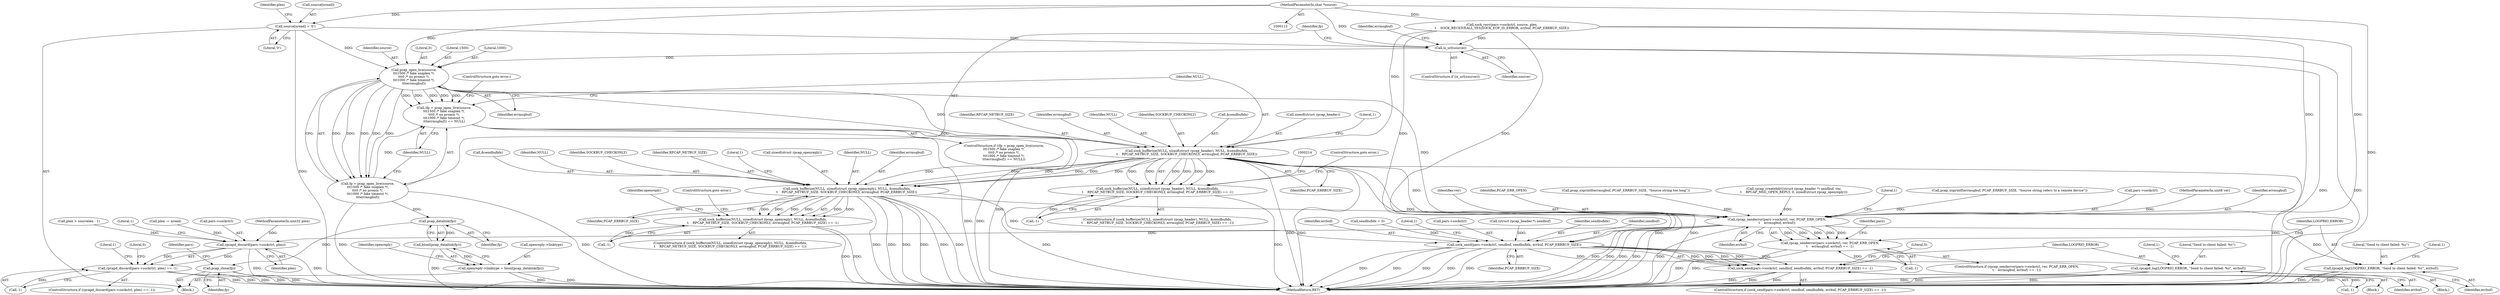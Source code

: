 digraph "0_libpcap_33834cb2a4d035b52aa2a26742f832a112e90a0a@API" {
"1000167" [label="(Call,source[nread] = '\0')"];
"1000116" [label="(MethodParameterIn,char *source)"];
"1000176" [label="(Call,is_url(source))"];
"1000188" [label="(Call,pcap_open_live(source,\n\t\t\t1500 /* fake snaplen */,\n\t\t\t0 /* no promis */,\n\t\t\t1000 /* fake timeout */,\n\t\t\terrmsgbuf))"];
"1000185" [label="(Call,(fp = pcap_open_live(source,\n\t\t\t1500 /* fake snaplen */,\n\t\t\t0 /* no promis */,\n\t\t\t1000 /* fake timeout */,\n\t\t\terrmsgbuf)) == NULL)"];
"1000198" [label="(Call,sock_bufferize(NULL, sizeof(struct rpcap_header), NULL, &sendbufidx,\n\t    RPCAP_NETBUF_SIZE, SOCKBUF_CHECKONLY, errmsgbuf, PCAP_ERRBUF_SIZE))"];
"1000197" [label="(Call,sock_bufferize(NULL, sizeof(struct rpcap_header), NULL, &sendbufidx,\n\t    RPCAP_NETBUF_SIZE, SOCKBUF_CHECKONLY, errmsgbuf, PCAP_ERRBUF_SIZE) == -1)"];
"1000231" [label="(Call,sock_bufferize(NULL, sizeof(struct rpcap_openreply), NULL, &sendbufidx,\n\t    RPCAP_NETBUF_SIZE, SOCKBUF_CHECKONLY, errmsgbuf, PCAP_ERRBUF_SIZE))"];
"1000230" [label="(Call,sock_bufferize(NULL, sizeof(struct rpcap_openreply), NULL, &sendbufidx,\n\t    RPCAP_NETBUF_SIZE, SOCKBUF_CHECKONLY, errmsgbuf, PCAP_ERRBUF_SIZE) == -1)"];
"1000266" [label="(Call,sock_send(pars->sockctrl, sendbuf, sendbufidx, errbuf, PCAP_ERRBUF_SIZE))"];
"1000265" [label="(Call,sock_send(pars->sockctrl, sendbuf, sendbufidx, errbuf, PCAP_ERRBUF_SIZE) == -1)"];
"1000277" [label="(Call,rpcapd_log(LOGPRIO_ERROR, \"Send to client failed: %s\", errbuf))"];
"1000289" [label="(Call,rpcap_senderror(pars->sockctrl, ver, PCAP_ERR_OPEN,\n\t    errmsgbuf, errbuf))"];
"1000288" [label="(Call,rpcap_senderror(pars->sockctrl, ver, PCAP_ERR_OPEN,\n\t    errmsgbuf, errbuf) == -1)"];
"1000300" [label="(Call,rpcapd_log(LOGPRIO_ERROR, \"Send to client failed: %s\", errbuf))"];
"1000309" [label="(Call,rpcapd_discard(pars->sockctrl, plen))"];
"1000308" [label="(Call,rpcapd_discard(pars->sockctrl, plen) == -1)"];
"1000186" [label="(Call,fp = pcap_open_live(source,\n\t\t\t1500 /* fake snaplen */,\n\t\t\t0 /* no promis */,\n\t\t\t1000 /* fake timeout */,\n\t\t\terrmsgbuf))"];
"1000255" [label="(Call,pcap_datalink(fp))"];
"1000254" [label="(Call,htonl(pcap_datalink(fp)))"];
"1000250" [label="(Call,openreply->linktype = htonl(pcap_datalink(fp)))"];
"1000262" [label="(Call,pcap_close(fp))"];
"1000232" [label="(Identifier,NULL)"];
"1000297" [label="(Call,-1)"];
"1000230" [label="(Call,sock_bufferize(NULL, sizeof(struct rpcap_openreply), NULL, &sendbufidx,\n\t    RPCAP_NETBUF_SIZE, SOCKBUF_CHECKONLY, errmsgbuf, PCAP_ERRBUF_SIZE) == -1)"];
"1000310" [label="(Call,pars->sockctrl)"];
"1000177" [label="(Identifier,source)"];
"1000115" [label="(MethodParameterIn,uint32 plen)"];
"1000321" [label="(Literal,0)"];
"1000272" [label="(Identifier,errbuf)"];
"1000113" [label="(MethodParameterIn,uint8 ver)"];
"1000268" [label="(Identifier,pars)"];
"1000206" [label="(Identifier,SOCKBUF_CHECKONLY)"];
"1000264" [label="(ControlStructure,if (sock_send(pars->sockctrl, sendbuf, sendbufidx, errbuf, PCAP_ERRBUF_SIZE) == -1))"];
"1000209" [label="(Call,-1)"];
"1000262" [label="(Call,pcap_close(fp))"];
"1000295" [label="(Identifier,errmsgbuf)"];
"1000259" [label="(Identifier,openreply)"];
"1000311" [label="(Identifier,pars)"];
"1000211" [label="(ControlStructure,goto error;)"];
"1000241" [label="(Identifier,PCAP_ERRBUF_SIZE)"];
"1000293" [label="(Identifier,ver)"];
"1000306" [label="(Literal,1)"];
"1000313" [label="(Identifier,plen)"];
"1000277" [label="(Call,rpcapd_log(LOGPRIO_ERROR, \"Send to client failed: %s\", errbuf))"];
"1000199" [label="(Identifier,NULL)"];
"1000125" [label="(Call,sendbufidx = 0)"];
"1000239" [label="(Identifier,SOCKBUF_CHECKONLY)"];
"1000238" [label="(Identifier,RPCAP_NETBUF_SIZE)"];
"1000184" [label="(ControlStructure,if ((fp = pcap_open_live(source,\n\t\t\t1500 /* fake snaplen */,\n\t\t\t0 /* no promis */,\n\t\t\t1000 /* fake timeout */,\n\t\t\terrmsgbuf)) == NULL))"];
"1000243" [label="(Literal,1)"];
"1000203" [label="(Call,&sendbufidx)"];
"1000196" [label="(ControlStructure,if (sock_bufferize(NULL, sizeof(struct rpcap_header), NULL, &sendbufidx,\n\t    RPCAP_NETBUF_SIZE, SOCKBUF_CHECKONLY, errmsgbuf, PCAP_ERRBUF_SIZE) == -1))"];
"1000233" [label="(Call,sizeof(struct rpcap_openreply))"];
"1000255" [label="(Call,pcap_datalink(fp))"];
"1000187" [label="(Identifier,fp)"];
"1000294" [label="(Identifier,PCAP_ERR_OPEN)"];
"1000265" [label="(Call,sock_send(pars->sockctrl, sendbuf, sendbufidx, errbuf, PCAP_ERRBUF_SIZE) == -1)"];
"1000190" [label="(Literal,1500)"];
"1000251" [label="(Call,openreply->linktype)"];
"1000302" [label="(Literal,\"Send to client failed: %s\")"];
"1000167" [label="(Call,source[nread] = '\0')"];
"1000235" [label="(Identifier,NULL)"];
"1000130" [label="(Call,plen > sourcelen - 1)"];
"1000240" [label="(Identifier,errmsgbuf)"];
"1000242" [label="(Call,-1)"];
"1000168" [label="(Call,source[nread])"];
"1000300" [label="(Call,rpcapd_log(LOGPRIO_ERROR, \"Send to client failed: %s\", errbuf))"];
"1000288" [label="(Call,rpcap_senderror(pars->sockctrl, ver, PCAP_ERR_OPEN,\n\t    errmsgbuf, errbuf) == -1)"];
"1000188" [label="(Call,pcap_open_live(source,\n\t\t\t1500 /* fake snaplen */,\n\t\t\t0 /* no promis */,\n\t\t\t1000 /* fake timeout */,\n\t\t\terrmsgbuf))"];
"1000180" [label="(Identifier,errmsgbuf)"];
"1000236" [label="(Call,&sendbufidx)"];
"1000208" [label="(Identifier,PCAP_ERRBUF_SIZE)"];
"1000185" [label="(Call,(fp = pcap_open_live(source,\n\t\t\t1500 /* fake snaplen */,\n\t\t\t0 /* no promis */,\n\t\t\t1000 /* fake timeout */,\n\t\t\terrmsgbuf)) == NULL)"];
"1000275" [label="(Literal,1)"];
"1000314" [label="(Call,-1)"];
"1000287" [label="(ControlStructure,if (rpcap_senderror(pars->sockctrl, ver, PCAP_ERR_OPEN,\n\t    errmsgbuf, errbuf) == -1))"];
"1000267" [label="(Call,pars->sockctrl)"];
"1000193" [label="(Identifier,errmsgbuf)"];
"1000136" [label="(Call,pcap_snprintf(errmsgbuf, PCAP_ERRBUF_SIZE, \"Source string too long\"))"];
"1000263" [label="(Identifier,fp)"];
"1000279" [label="(Literal,\"Send to client failed: %s\")"];
"1000118" [label="(Block,)"];
"1000213" [label="(Call,(struct rpcap_header *) sendbuf)"];
"1000319" [label="(Literal,1)"];
"1000283" [label="(Literal,1)"];
"1000200" [label="(Call,sizeof(struct rpcap_header))"];
"1000315" [label="(Literal,1)"];
"1000210" [label="(Literal,1)"];
"1000276" [label="(Block,)"];
"1000212" [label="(Call,rpcap_createhdr((struct rpcap_header *) sendbuf, ver,\n\t    RPCAP_MSG_OPEN_REPLY, 0, sizeof(struct rpcap_openreply)))"];
"1000301" [label="(Identifier,LOGPRIO_ERROR)"];
"1000303" [label="(Identifier,errbuf)"];
"1000273" [label="(Identifier,PCAP_ERRBUF_SIZE)"];
"1000299" [label="(Block,)"];
"1000195" [label="(ControlStructure,goto error;)"];
"1000205" [label="(Identifier,RPCAP_NETBUF_SIZE)"];
"1000298" [label="(Literal,1)"];
"1000192" [label="(Literal,1000)"];
"1000296" [label="(Identifier,errbuf)"];
"1000179" [label="(Call,pcap_snprintf(errmsgbuf, PCAP_ERRBUF_SIZE, \"Source string refers to a remote device\"))"];
"1000271" [label="(Identifier,sendbufidx)"];
"1000290" [label="(Call,pars->sockctrl)"];
"1000194" [label="(Identifier,NULL)"];
"1000207" [label="(Identifier,errmsgbuf)"];
"1000309" [label="(Call,rpcapd_discard(pars->sockctrl, plen))"];
"1000278" [label="(Identifier,LOGPRIO_ERROR)"];
"1000175" [label="(ControlStructure,if (is_url(source)))"];
"1000250" [label="(Call,openreply->linktype = htonl(pcap_datalink(fp)))"];
"1000280" [label="(Identifier,errbuf)"];
"1000186" [label="(Call,fp = pcap_open_live(source,\n\t\t\t1500 /* fake snaplen */,\n\t\t\t0 /* no promis */,\n\t\t\t1000 /* fake timeout */,\n\t\t\terrmsgbuf))"];
"1000116" [label="(MethodParameterIn,char *source)"];
"1000256" [label="(Identifier,fp)"];
"1000171" [label="(Literal,'\0')"];
"1000270" [label="(Identifier,sendbuf)"];
"1000202" [label="(Identifier,NULL)"];
"1000173" [label="(Identifier,plen)"];
"1000322" [label="(MethodReturn,RET)"];
"1000172" [label="(Call,plen -= nread)"];
"1000246" [label="(Identifier,openreply)"];
"1000198" [label="(Call,sock_bufferize(NULL, sizeof(struct rpcap_header), NULL, &sendbufidx,\n\t    RPCAP_NETBUF_SIZE, SOCKBUF_CHECKONLY, errmsgbuf, PCAP_ERRBUF_SIZE))"];
"1000244" [label="(ControlStructure,goto error;)"];
"1000176" [label="(Call,is_url(source))"];
"1000307" [label="(ControlStructure,if (rpcapd_discard(pars->sockctrl, plen) == -1))"];
"1000197" [label="(Call,sock_bufferize(NULL, sizeof(struct rpcap_header), NULL, &sendbufidx,\n\t    RPCAP_NETBUF_SIZE, SOCKBUF_CHECKONLY, errmsgbuf, PCAP_ERRBUF_SIZE) == -1)"];
"1000231" [label="(Call,sock_bufferize(NULL, sizeof(struct rpcap_openreply), NULL, &sendbufidx,\n\t    RPCAP_NETBUF_SIZE, SOCKBUF_CHECKONLY, errmsgbuf, PCAP_ERRBUF_SIZE))"];
"1000189" [label="(Identifier,source)"];
"1000266" [label="(Call,sock_send(pars->sockctrl, sendbuf, sendbufidx, errbuf, PCAP_ERRBUF_SIZE))"];
"1000143" [label="(Call,sock_recv(pars->sockctrl, source, plen,\n\t    SOCK_RECEIVEALL_YES|SOCK_EOF_IS_ERROR, errbuf, PCAP_ERRBUF_SIZE))"];
"1000229" [label="(ControlStructure,if (sock_bufferize(NULL, sizeof(struct rpcap_openreply), NULL, &sendbufidx,\n\t    RPCAP_NETBUF_SIZE, SOCKBUF_CHECKONLY, errmsgbuf, PCAP_ERRBUF_SIZE) == -1))"];
"1000285" [label="(Literal,0)"];
"1000308" [label="(Call,rpcapd_discard(pars->sockctrl, plen) == -1)"];
"1000289" [label="(Call,rpcap_senderror(pars->sockctrl, ver, PCAP_ERR_OPEN,\n\t    errmsgbuf, errbuf))"];
"1000254" [label="(Call,htonl(pcap_datalink(fp)))"];
"1000274" [label="(Call,-1)"];
"1000191" [label="(Literal,0)"];
"1000167" -> "1000118"  [label="AST: "];
"1000167" -> "1000171"  [label="CFG: "];
"1000168" -> "1000167"  [label="AST: "];
"1000171" -> "1000167"  [label="AST: "];
"1000173" -> "1000167"  [label="CFG: "];
"1000167" -> "1000322"  [label="DDG: "];
"1000116" -> "1000167"  [label="DDG: "];
"1000167" -> "1000176"  [label="DDG: "];
"1000167" -> "1000188"  [label="DDG: "];
"1000116" -> "1000112"  [label="AST: "];
"1000116" -> "1000322"  [label="DDG: "];
"1000116" -> "1000143"  [label="DDG: "];
"1000116" -> "1000176"  [label="DDG: "];
"1000116" -> "1000188"  [label="DDG: "];
"1000176" -> "1000175"  [label="AST: "];
"1000176" -> "1000177"  [label="CFG: "];
"1000177" -> "1000176"  [label="AST: "];
"1000180" -> "1000176"  [label="CFG: "];
"1000187" -> "1000176"  [label="CFG: "];
"1000176" -> "1000322"  [label="DDG: "];
"1000176" -> "1000322"  [label="DDG: "];
"1000143" -> "1000176"  [label="DDG: "];
"1000176" -> "1000188"  [label="DDG: "];
"1000188" -> "1000186"  [label="AST: "];
"1000188" -> "1000193"  [label="CFG: "];
"1000189" -> "1000188"  [label="AST: "];
"1000190" -> "1000188"  [label="AST: "];
"1000191" -> "1000188"  [label="AST: "];
"1000192" -> "1000188"  [label="AST: "];
"1000193" -> "1000188"  [label="AST: "];
"1000186" -> "1000188"  [label="CFG: "];
"1000188" -> "1000322"  [label="DDG: "];
"1000188" -> "1000185"  [label="DDG: "];
"1000188" -> "1000185"  [label="DDG: "];
"1000188" -> "1000185"  [label="DDG: "];
"1000188" -> "1000185"  [label="DDG: "];
"1000188" -> "1000185"  [label="DDG: "];
"1000188" -> "1000186"  [label="DDG: "];
"1000188" -> "1000186"  [label="DDG: "];
"1000188" -> "1000186"  [label="DDG: "];
"1000188" -> "1000186"  [label="DDG: "];
"1000188" -> "1000186"  [label="DDG: "];
"1000188" -> "1000198"  [label="DDG: "];
"1000188" -> "1000289"  [label="DDG: "];
"1000185" -> "1000184"  [label="AST: "];
"1000185" -> "1000194"  [label="CFG: "];
"1000186" -> "1000185"  [label="AST: "];
"1000194" -> "1000185"  [label="AST: "];
"1000195" -> "1000185"  [label="CFG: "];
"1000199" -> "1000185"  [label="CFG: "];
"1000185" -> "1000322"  [label="DDG: "];
"1000185" -> "1000322"  [label="DDG: "];
"1000186" -> "1000185"  [label="DDG: "];
"1000185" -> "1000198"  [label="DDG: "];
"1000198" -> "1000197"  [label="AST: "];
"1000198" -> "1000208"  [label="CFG: "];
"1000199" -> "1000198"  [label="AST: "];
"1000200" -> "1000198"  [label="AST: "];
"1000202" -> "1000198"  [label="AST: "];
"1000203" -> "1000198"  [label="AST: "];
"1000205" -> "1000198"  [label="AST: "];
"1000206" -> "1000198"  [label="AST: "];
"1000207" -> "1000198"  [label="AST: "];
"1000208" -> "1000198"  [label="AST: "];
"1000210" -> "1000198"  [label="CFG: "];
"1000198" -> "1000322"  [label="DDG: "];
"1000198" -> "1000322"  [label="DDG: "];
"1000198" -> "1000322"  [label="DDG: "];
"1000198" -> "1000322"  [label="DDG: "];
"1000198" -> "1000322"  [label="DDG: "];
"1000198" -> "1000197"  [label="DDG: "];
"1000198" -> "1000197"  [label="DDG: "];
"1000198" -> "1000197"  [label="DDG: "];
"1000198" -> "1000197"  [label="DDG: "];
"1000198" -> "1000197"  [label="DDG: "];
"1000198" -> "1000197"  [label="DDG: "];
"1000143" -> "1000198"  [label="DDG: "];
"1000198" -> "1000231"  [label="DDG: "];
"1000198" -> "1000231"  [label="DDG: "];
"1000198" -> "1000231"  [label="DDG: "];
"1000198" -> "1000231"  [label="DDG: "];
"1000198" -> "1000231"  [label="DDG: "];
"1000198" -> "1000231"  [label="DDG: "];
"1000198" -> "1000289"  [label="DDG: "];
"1000197" -> "1000196"  [label="AST: "];
"1000197" -> "1000209"  [label="CFG: "];
"1000209" -> "1000197"  [label="AST: "];
"1000211" -> "1000197"  [label="CFG: "];
"1000214" -> "1000197"  [label="CFG: "];
"1000197" -> "1000322"  [label="DDG: "];
"1000197" -> "1000322"  [label="DDG: "];
"1000209" -> "1000197"  [label="DDG: "];
"1000231" -> "1000230"  [label="AST: "];
"1000231" -> "1000241"  [label="CFG: "];
"1000232" -> "1000231"  [label="AST: "];
"1000233" -> "1000231"  [label="AST: "];
"1000235" -> "1000231"  [label="AST: "];
"1000236" -> "1000231"  [label="AST: "];
"1000238" -> "1000231"  [label="AST: "];
"1000239" -> "1000231"  [label="AST: "];
"1000240" -> "1000231"  [label="AST: "];
"1000241" -> "1000231"  [label="AST: "];
"1000243" -> "1000231"  [label="CFG: "];
"1000231" -> "1000322"  [label="DDG: "];
"1000231" -> "1000322"  [label="DDG: "];
"1000231" -> "1000322"  [label="DDG: "];
"1000231" -> "1000322"  [label="DDG: "];
"1000231" -> "1000322"  [label="DDG: "];
"1000231" -> "1000322"  [label="DDG: "];
"1000231" -> "1000230"  [label="DDG: "];
"1000231" -> "1000230"  [label="DDG: "];
"1000231" -> "1000230"  [label="DDG: "];
"1000231" -> "1000230"  [label="DDG: "];
"1000231" -> "1000230"  [label="DDG: "];
"1000231" -> "1000230"  [label="DDG: "];
"1000231" -> "1000266"  [label="DDG: "];
"1000231" -> "1000289"  [label="DDG: "];
"1000230" -> "1000229"  [label="AST: "];
"1000230" -> "1000242"  [label="CFG: "];
"1000242" -> "1000230"  [label="AST: "];
"1000244" -> "1000230"  [label="CFG: "];
"1000246" -> "1000230"  [label="CFG: "];
"1000230" -> "1000322"  [label="DDG: "];
"1000230" -> "1000322"  [label="DDG: "];
"1000242" -> "1000230"  [label="DDG: "];
"1000266" -> "1000265"  [label="AST: "];
"1000266" -> "1000273"  [label="CFG: "];
"1000267" -> "1000266"  [label="AST: "];
"1000270" -> "1000266"  [label="AST: "];
"1000271" -> "1000266"  [label="AST: "];
"1000272" -> "1000266"  [label="AST: "];
"1000273" -> "1000266"  [label="AST: "];
"1000275" -> "1000266"  [label="CFG: "];
"1000266" -> "1000322"  [label="DDG: "];
"1000266" -> "1000322"  [label="DDG: "];
"1000266" -> "1000322"  [label="DDG: "];
"1000266" -> "1000322"  [label="DDG: "];
"1000266" -> "1000322"  [label="DDG: "];
"1000266" -> "1000265"  [label="DDG: "];
"1000266" -> "1000265"  [label="DDG: "];
"1000266" -> "1000265"  [label="DDG: "];
"1000266" -> "1000265"  [label="DDG: "];
"1000266" -> "1000265"  [label="DDG: "];
"1000143" -> "1000266"  [label="DDG: "];
"1000143" -> "1000266"  [label="DDG: "];
"1000213" -> "1000266"  [label="DDG: "];
"1000125" -> "1000266"  [label="DDG: "];
"1000266" -> "1000277"  [label="DDG: "];
"1000265" -> "1000264"  [label="AST: "];
"1000265" -> "1000274"  [label="CFG: "];
"1000274" -> "1000265"  [label="AST: "];
"1000278" -> "1000265"  [label="CFG: "];
"1000285" -> "1000265"  [label="CFG: "];
"1000265" -> "1000322"  [label="DDG: "];
"1000265" -> "1000322"  [label="DDG: "];
"1000265" -> "1000322"  [label="DDG: "];
"1000274" -> "1000265"  [label="DDG: "];
"1000277" -> "1000276"  [label="AST: "];
"1000277" -> "1000280"  [label="CFG: "];
"1000278" -> "1000277"  [label="AST: "];
"1000279" -> "1000277"  [label="AST: "];
"1000280" -> "1000277"  [label="AST: "];
"1000283" -> "1000277"  [label="CFG: "];
"1000277" -> "1000322"  [label="DDG: "];
"1000277" -> "1000322"  [label="DDG: "];
"1000277" -> "1000322"  [label="DDG: "];
"1000289" -> "1000288"  [label="AST: "];
"1000289" -> "1000296"  [label="CFG: "];
"1000290" -> "1000289"  [label="AST: "];
"1000293" -> "1000289"  [label="AST: "];
"1000294" -> "1000289"  [label="AST: "];
"1000295" -> "1000289"  [label="AST: "];
"1000296" -> "1000289"  [label="AST: "];
"1000298" -> "1000289"  [label="CFG: "];
"1000289" -> "1000322"  [label="DDG: "];
"1000289" -> "1000322"  [label="DDG: "];
"1000289" -> "1000322"  [label="DDG: "];
"1000289" -> "1000322"  [label="DDG: "];
"1000289" -> "1000322"  [label="DDG: "];
"1000289" -> "1000288"  [label="DDG: "];
"1000289" -> "1000288"  [label="DDG: "];
"1000289" -> "1000288"  [label="DDG: "];
"1000289" -> "1000288"  [label="DDG: "];
"1000289" -> "1000288"  [label="DDG: "];
"1000143" -> "1000289"  [label="DDG: "];
"1000143" -> "1000289"  [label="DDG: "];
"1000212" -> "1000289"  [label="DDG: "];
"1000113" -> "1000289"  [label="DDG: "];
"1000179" -> "1000289"  [label="DDG: "];
"1000136" -> "1000289"  [label="DDG: "];
"1000289" -> "1000300"  [label="DDG: "];
"1000289" -> "1000309"  [label="DDG: "];
"1000288" -> "1000287"  [label="AST: "];
"1000288" -> "1000297"  [label="CFG: "];
"1000297" -> "1000288"  [label="AST: "];
"1000301" -> "1000288"  [label="CFG: "];
"1000311" -> "1000288"  [label="CFG: "];
"1000288" -> "1000322"  [label="DDG: "];
"1000288" -> "1000322"  [label="DDG: "];
"1000297" -> "1000288"  [label="DDG: "];
"1000300" -> "1000299"  [label="AST: "];
"1000300" -> "1000303"  [label="CFG: "];
"1000301" -> "1000300"  [label="AST: "];
"1000302" -> "1000300"  [label="AST: "];
"1000303" -> "1000300"  [label="AST: "];
"1000306" -> "1000300"  [label="CFG: "];
"1000300" -> "1000322"  [label="DDG: "];
"1000300" -> "1000322"  [label="DDG: "];
"1000300" -> "1000322"  [label="DDG: "];
"1000309" -> "1000308"  [label="AST: "];
"1000309" -> "1000313"  [label="CFG: "];
"1000310" -> "1000309"  [label="AST: "];
"1000313" -> "1000309"  [label="AST: "];
"1000315" -> "1000309"  [label="CFG: "];
"1000309" -> "1000322"  [label="DDG: "];
"1000309" -> "1000322"  [label="DDG: "];
"1000309" -> "1000308"  [label="DDG: "];
"1000309" -> "1000308"  [label="DDG: "];
"1000172" -> "1000309"  [label="DDG: "];
"1000130" -> "1000309"  [label="DDG: "];
"1000115" -> "1000309"  [label="DDG: "];
"1000308" -> "1000307"  [label="AST: "];
"1000308" -> "1000314"  [label="CFG: "];
"1000314" -> "1000308"  [label="AST: "];
"1000319" -> "1000308"  [label="CFG: "];
"1000321" -> "1000308"  [label="CFG: "];
"1000308" -> "1000322"  [label="DDG: "];
"1000308" -> "1000322"  [label="DDG: "];
"1000308" -> "1000322"  [label="DDG: "];
"1000314" -> "1000308"  [label="DDG: "];
"1000187" -> "1000186"  [label="AST: "];
"1000194" -> "1000186"  [label="CFG: "];
"1000186" -> "1000322"  [label="DDG: "];
"1000186" -> "1000322"  [label="DDG: "];
"1000186" -> "1000255"  [label="DDG: "];
"1000255" -> "1000254"  [label="AST: "];
"1000255" -> "1000256"  [label="CFG: "];
"1000256" -> "1000255"  [label="AST: "];
"1000254" -> "1000255"  [label="CFG: "];
"1000255" -> "1000254"  [label="DDG: "];
"1000255" -> "1000262"  [label="DDG: "];
"1000254" -> "1000250"  [label="AST: "];
"1000250" -> "1000254"  [label="CFG: "];
"1000254" -> "1000322"  [label="DDG: "];
"1000254" -> "1000250"  [label="DDG: "];
"1000250" -> "1000118"  [label="AST: "];
"1000251" -> "1000250"  [label="AST: "];
"1000259" -> "1000250"  [label="CFG: "];
"1000250" -> "1000322"  [label="DDG: "];
"1000250" -> "1000322"  [label="DDG: "];
"1000262" -> "1000118"  [label="AST: "];
"1000262" -> "1000263"  [label="CFG: "];
"1000263" -> "1000262"  [label="AST: "];
"1000268" -> "1000262"  [label="CFG: "];
"1000262" -> "1000322"  [label="DDG: "];
"1000262" -> "1000322"  [label="DDG: "];
}
